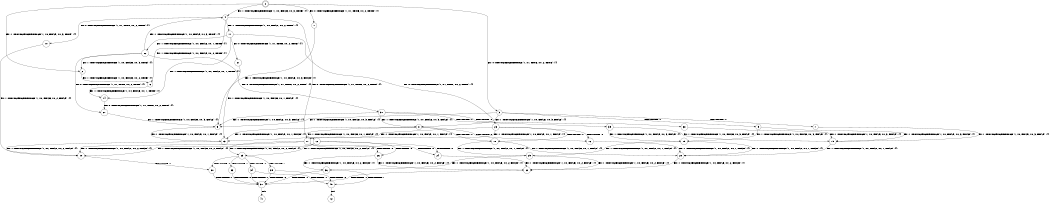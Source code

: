 digraph BCG {
size = "7, 10.5";
center = TRUE;
node [shape = circle];
0 [peripheries = 2];
0 -> 1 [label = "EX !0 !ATOMIC_EXCH_BRANCH (1, +1, TRUE, +0, 2, TRUE) !{}"];
0 -> 2 [label = "EX !1 !ATOMIC_EXCH_BRANCH (1, +0, FALSE, +0, 3, TRUE) !{}"];
0 -> 3 [label = "EX !0 !ATOMIC_EXCH_BRANCH (1, +1, TRUE, +0, 2, TRUE) !{}"];
0 -> 4 [label = "EX !1 !ATOMIC_EXCH_BRANCH (1, +0, FALSE, +0, 3, TRUE) !{}"];
1 -> 5 [label = "EX !1 !ATOMIC_EXCH_BRANCH (1, +0, FALSE, +0, 3, FALSE) !{}"];
2 -> 6 [label = "EX !1 !ATOMIC_EXCH_BRANCH (1, +0, FALSE, +0, 2, TRUE) !{}"];
3 -> 5 [label = "EX !1 !ATOMIC_EXCH_BRANCH (1, +0, FALSE, +0, 3, FALSE) !{}"];
3 -> 7 [label = "TERMINATE !0"];
3 -> 8 [label = "EX !1 !ATOMIC_EXCH_BRANCH (1, +0, FALSE, +0, 3, FALSE) !{}"];
3 -> 9 [label = "TERMINATE !0"];
4 -> 6 [label = "EX !1 !ATOMIC_EXCH_BRANCH (1, +0, FALSE, +0, 2, TRUE) !{}"];
4 -> 10 [label = "EX !0 !ATOMIC_EXCH_BRANCH (1, +1, TRUE, +0, 2, TRUE) !{}"];
4 -> 11 [label = "EX !1 !ATOMIC_EXCH_BRANCH (1, +0, FALSE, +0, 2, TRUE) !{}"];
4 -> 12 [label = "EX !0 !ATOMIC_EXCH_BRANCH (1, +1, TRUE, +0, 2, TRUE) !{}"];
5 -> 13 [label = "EX !1 !ATOMIC_EXCH_BRANCH (1, +0, FALSE, +0, 1, FALSE) !{}"];
6 -> 14 [label = "EX !1 !ATOMIC_EXCH_BRANCH (1, +0, FALSE, +0, 1, TRUE) !{}"];
7 -> 15 [label = "EX !1 !ATOMIC_EXCH_BRANCH (1, +0, FALSE, +0, 3, FALSE) !{}"];
8 -> 13 [label = "EX !1 !ATOMIC_EXCH_BRANCH (1, +0, FALSE, +0, 1, FALSE) !{}"];
8 -> 16 [label = "TERMINATE !0"];
8 -> 17 [label = "EX !1 !ATOMIC_EXCH_BRANCH (1, +0, FALSE, +0, 1, FALSE) !{}"];
8 -> 18 [label = "TERMINATE !0"];
9 -> 15 [label = "EX !1 !ATOMIC_EXCH_BRANCH (1, +0, FALSE, +0, 3, FALSE) !{}"];
9 -> 19 [label = "EX !1 !ATOMIC_EXCH_BRANCH (1, +0, FALSE, +0, 3, FALSE) !{}"];
10 -> 20 [label = "EX !1 !ATOMIC_EXCH_BRANCH (1, +0, FALSE, +0, 2, FALSE) !{}"];
11 -> 14 [label = "EX !1 !ATOMIC_EXCH_BRANCH (1, +0, FALSE, +0, 1, TRUE) !{}"];
11 -> 21 [label = "EX !0 !ATOMIC_EXCH_BRANCH (1, +1, TRUE, +0, 2, TRUE) !{}"];
11 -> 22 [label = "EX !1 !ATOMIC_EXCH_BRANCH (1, +0, FALSE, +0, 1, TRUE) !{}"];
11 -> 23 [label = "EX !0 !ATOMIC_EXCH_BRANCH (1, +1, TRUE, +0, 2, TRUE) !{}"];
12 -> 20 [label = "EX !1 !ATOMIC_EXCH_BRANCH (1, +0, FALSE, +0, 2, FALSE) !{}"];
12 -> 24 [label = "TERMINATE !0"];
12 -> 25 [label = "EX !1 !ATOMIC_EXCH_BRANCH (1, +0, FALSE, +0, 2, FALSE) !{}"];
12 -> 26 [label = "TERMINATE !0"];
13 -> 20 [label = "EX !1 !ATOMIC_EXCH_BRANCH (1, +0, FALSE, +0, 2, FALSE) !{}"];
14 -> 27 [label = "EX !0 !ATOMIC_EXCH_BRANCH (1, +1, TRUE, +0, 2, TRUE) !{}"];
15 -> 28 [label = "EX !1 !ATOMIC_EXCH_BRANCH (1, +0, FALSE, +0, 1, FALSE) !{}"];
16 -> 28 [label = "EX !1 !ATOMIC_EXCH_BRANCH (1, +0, FALSE, +0, 1, FALSE) !{}"];
17 -> 20 [label = "EX !1 !ATOMIC_EXCH_BRANCH (1, +0, FALSE, +0, 2, FALSE) !{}"];
17 -> 24 [label = "TERMINATE !0"];
17 -> 25 [label = "EX !1 !ATOMIC_EXCH_BRANCH (1, +0, FALSE, +0, 2, FALSE) !{}"];
17 -> 26 [label = "TERMINATE !0"];
18 -> 28 [label = "EX !1 !ATOMIC_EXCH_BRANCH (1, +0, FALSE, +0, 1, FALSE) !{}"];
18 -> 29 [label = "EX !1 !ATOMIC_EXCH_BRANCH (1, +0, FALSE, +0, 1, FALSE) !{}"];
19 -> 28 [label = "EX !1 !ATOMIC_EXCH_BRANCH (1, +0, FALSE, +0, 1, FALSE) !{}"];
19 -> 29 [label = "EX !1 !ATOMIC_EXCH_BRANCH (1, +0, FALSE, +0, 1, FALSE) !{}"];
20 -> 30 [label = "TERMINATE !0"];
21 -> 13 [label = "EX !1 !ATOMIC_EXCH_BRANCH (1, +0, FALSE, +0, 1, FALSE) !{}"];
22 -> 2 [label = "EX !1 !ATOMIC_EXCH_BRANCH (1, +0, FALSE, +0, 3, TRUE) !{}"];
22 -> 27 [label = "EX !0 !ATOMIC_EXCH_BRANCH (1, +1, TRUE, +0, 2, TRUE) !{}"];
22 -> 4 [label = "EX !1 !ATOMIC_EXCH_BRANCH (1, +0, FALSE, +0, 3, TRUE) !{}"];
22 -> 31 [label = "EX !0 !ATOMIC_EXCH_BRANCH (1, +1, TRUE, +0, 2, TRUE) !{}"];
23 -> 13 [label = "EX !1 !ATOMIC_EXCH_BRANCH (1, +0, FALSE, +0, 1, FALSE) !{}"];
23 -> 16 [label = "TERMINATE !0"];
23 -> 17 [label = "EX !1 !ATOMIC_EXCH_BRANCH (1, +0, FALSE, +0, 1, FALSE) !{}"];
23 -> 18 [label = "TERMINATE !0"];
24 -> 32 [label = "EX !1 !ATOMIC_EXCH_BRANCH (1, +0, FALSE, +0, 2, FALSE) !{}"];
25 -> 30 [label = "TERMINATE !0"];
25 -> 33 [label = "TERMINATE !1"];
25 -> 34 [label = "TERMINATE !0"];
25 -> 35 [label = "TERMINATE !1"];
26 -> 32 [label = "EX !1 !ATOMIC_EXCH_BRANCH (1, +0, FALSE, +0, 2, FALSE) !{}"];
26 -> 36 [label = "EX !1 !ATOMIC_EXCH_BRANCH (1, +0, FALSE, +0, 2, FALSE) !{}"];
27 -> 5 [label = "EX !1 !ATOMIC_EXCH_BRANCH (1, +0, FALSE, +0, 3, FALSE) !{}"];
28 -> 32 [label = "EX !1 !ATOMIC_EXCH_BRANCH (1, +0, FALSE, +0, 2, FALSE) !{}"];
29 -> 32 [label = "EX !1 !ATOMIC_EXCH_BRANCH (1, +0, FALSE, +0, 2, FALSE) !{}"];
29 -> 36 [label = "EX !1 !ATOMIC_EXCH_BRANCH (1, +0, FALSE, +0, 2, FALSE) !{}"];
30 -> 37 [label = "TERMINATE !1"];
31 -> 5 [label = "EX !1 !ATOMIC_EXCH_BRANCH (1, +0, FALSE, +0, 3, FALSE) !{}"];
31 -> 38 [label = "TERMINATE !0"];
31 -> 8 [label = "EX !1 !ATOMIC_EXCH_BRANCH (1, +0, FALSE, +0, 3, FALSE) !{}"];
31 -> 39 [label = "TERMINATE !0"];
32 -> 37 [label = "TERMINATE !1"];
33 -> 37 [label = "TERMINATE !0"];
34 -> 37 [label = "TERMINATE !1"];
34 -> 40 [label = "TERMINATE !1"];
35 -> 37 [label = "TERMINATE !0"];
35 -> 40 [label = "TERMINATE !0"];
36 -> 37 [label = "TERMINATE !1"];
36 -> 40 [label = "TERMINATE !1"];
37 -> 41 [label = "exit"];
38 -> 15 [label = "EX !1 !ATOMIC_EXCH_BRANCH (1, +0, FALSE, +0, 3, FALSE) !{}"];
39 -> 15 [label = "EX !1 !ATOMIC_EXCH_BRANCH (1, +0, FALSE, +0, 3, FALSE) !{}"];
39 -> 19 [label = "EX !1 !ATOMIC_EXCH_BRANCH (1, +0, FALSE, +0, 3, FALSE) !{}"];
40 -> 42 [label = "exit"];
}

